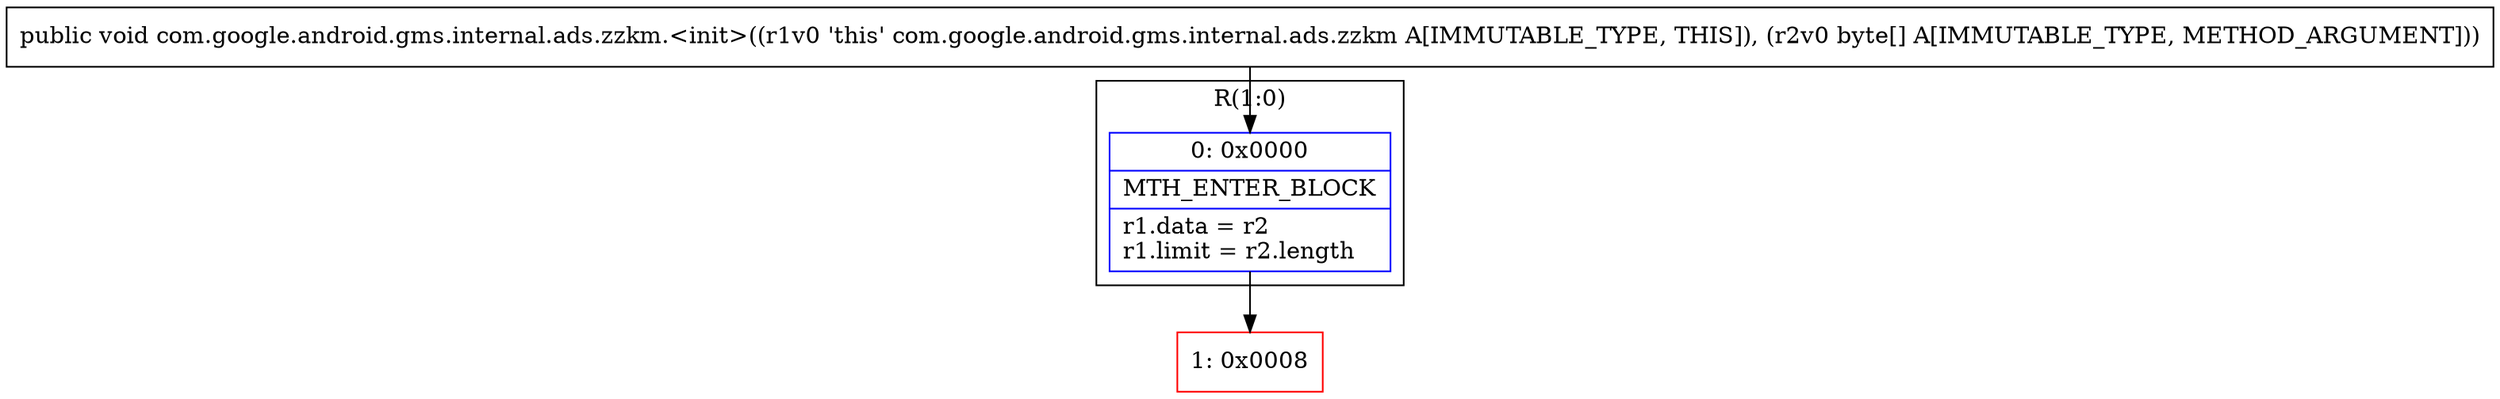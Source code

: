 digraph "CFG forcom.google.android.gms.internal.ads.zzkm.\<init\>([B)V" {
subgraph cluster_Region_282062712 {
label = "R(1:0)";
node [shape=record,color=blue];
Node_0 [shape=record,label="{0\:\ 0x0000|MTH_ENTER_BLOCK\l|r1.data = r2\lr1.limit = r2.length\l}"];
}
Node_1 [shape=record,color=red,label="{1\:\ 0x0008}"];
MethodNode[shape=record,label="{public void com.google.android.gms.internal.ads.zzkm.\<init\>((r1v0 'this' com.google.android.gms.internal.ads.zzkm A[IMMUTABLE_TYPE, THIS]), (r2v0 byte[] A[IMMUTABLE_TYPE, METHOD_ARGUMENT])) }"];
MethodNode -> Node_0;
Node_0 -> Node_1;
}

